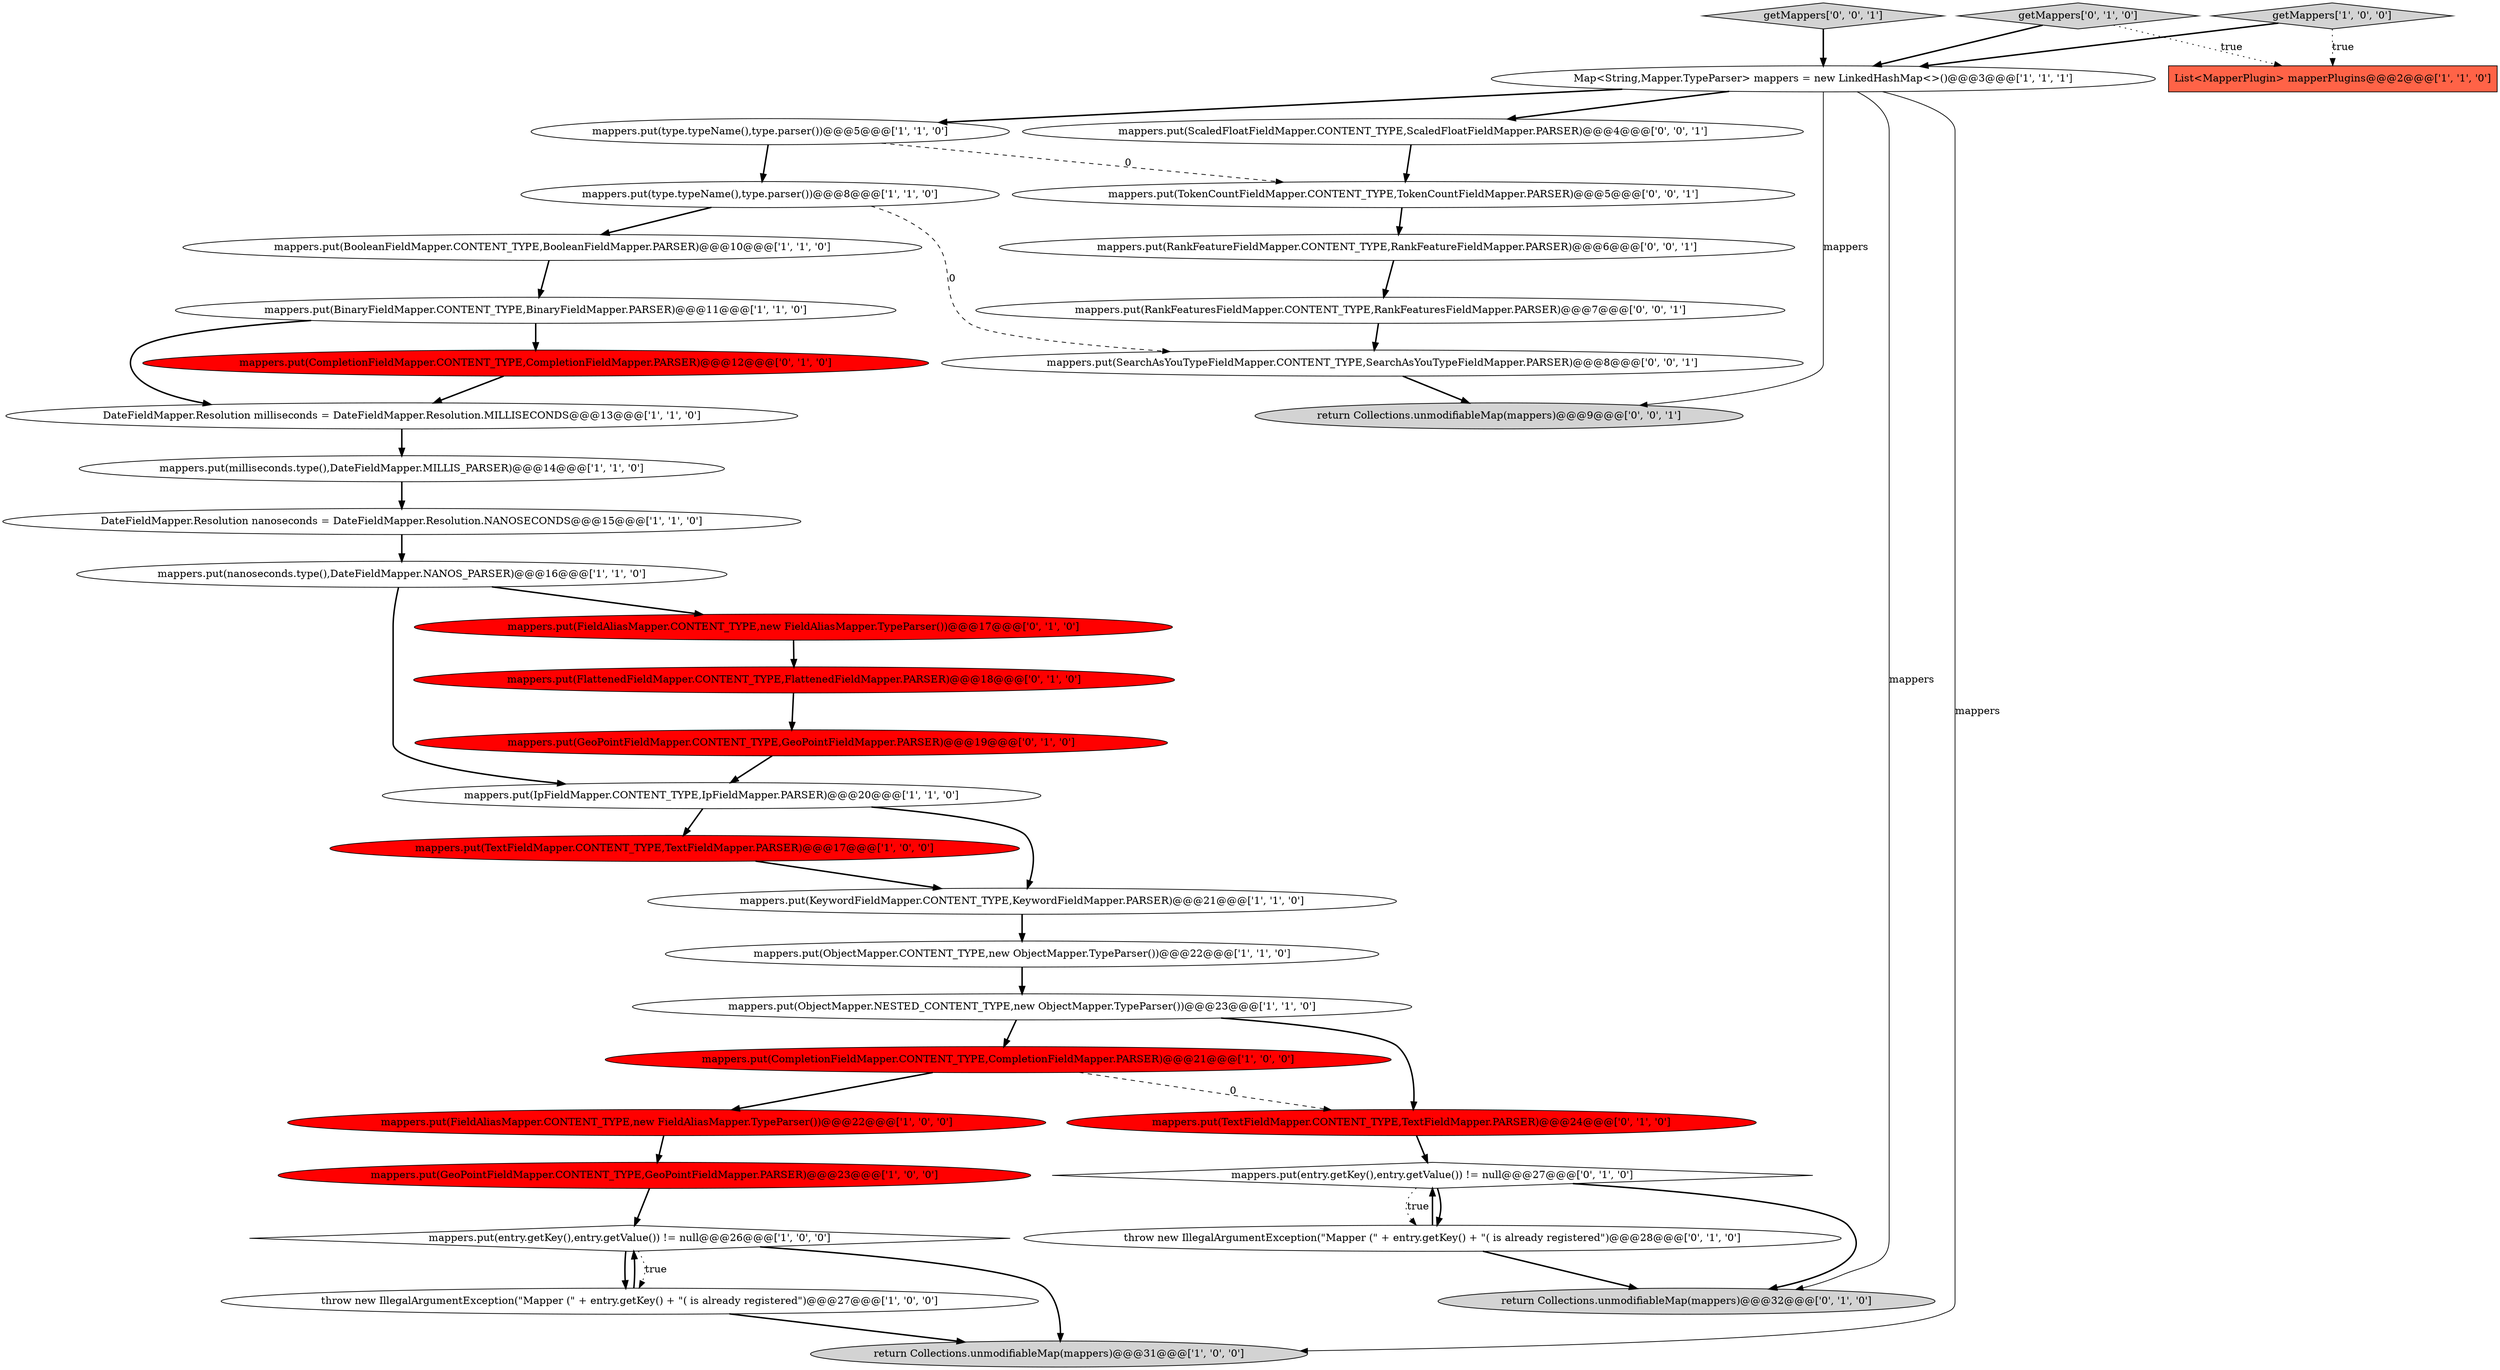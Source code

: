 digraph {
1 [style = filled, label = "mappers.put(type.typeName(),type.parser())@@@5@@@['1', '1', '0']", fillcolor = white, shape = ellipse image = "AAA0AAABBB1BBB"];
11 [style = filled, label = "throw new IllegalArgumentException(\"Mapper (\" + entry.getKey() + \"( is already registered\")@@@27@@@['1', '0', '0']", fillcolor = white, shape = ellipse image = "AAA0AAABBB1BBB"];
25 [style = filled, label = "mappers.put(entry.getKey(),entry.getValue()) != null@@@27@@@['0', '1', '0']", fillcolor = white, shape = diamond image = "AAA0AAABBB2BBB"];
9 [style = filled, label = "mappers.put(type.typeName(),type.parser())@@@8@@@['1', '1', '0']", fillcolor = white, shape = ellipse image = "AAA0AAABBB1BBB"];
0 [style = filled, label = "mappers.put(BinaryFieldMapper.CONTENT_TYPE,BinaryFieldMapper.PARSER)@@@11@@@['1', '1', '0']", fillcolor = white, shape = ellipse image = "AAA0AAABBB1BBB"];
18 [style = filled, label = "mappers.put(TextFieldMapper.CONTENT_TYPE,TextFieldMapper.PARSER)@@@17@@@['1', '0', '0']", fillcolor = red, shape = ellipse image = "AAA1AAABBB1BBB"];
22 [style = filled, label = "mappers.put(FieldAliasMapper.CONTENT_TYPE,new FieldAliasMapper.TypeParser())@@@17@@@['0', '1', '0']", fillcolor = red, shape = ellipse image = "AAA1AAABBB2BBB"];
15 [style = filled, label = "mappers.put(IpFieldMapper.CONTENT_TYPE,IpFieldMapper.PARSER)@@@20@@@['1', '1', '0']", fillcolor = white, shape = ellipse image = "AAA0AAABBB1BBB"];
37 [style = filled, label = "mappers.put(SearchAsYouTypeFieldMapper.CONTENT_TYPE,SearchAsYouTypeFieldMapper.PARSER)@@@8@@@['0', '0', '1']", fillcolor = white, shape = ellipse image = "AAA0AAABBB3BBB"];
19 [style = filled, label = "mappers.put(FieldAliasMapper.CONTENT_TYPE,new FieldAliasMapper.TypeParser())@@@22@@@['1', '0', '0']", fillcolor = red, shape = ellipse image = "AAA1AAABBB1BBB"];
26 [style = filled, label = "mappers.put(CompletionFieldMapper.CONTENT_TYPE,CompletionFieldMapper.PARSER)@@@12@@@['0', '1', '0']", fillcolor = red, shape = ellipse image = "AAA1AAABBB2BBB"];
10 [style = filled, label = "mappers.put(KeywordFieldMapper.CONTENT_TYPE,KeywordFieldMapper.PARSER)@@@21@@@['1', '1', '0']", fillcolor = white, shape = ellipse image = "AAA0AAABBB1BBB"];
13 [style = filled, label = "mappers.put(nanoseconds.type(),DateFieldMapper.NANOS_PARSER)@@@16@@@['1', '1', '0']", fillcolor = white, shape = ellipse image = "AAA0AAABBB1BBB"];
14 [style = filled, label = "mappers.put(CompletionFieldMapper.CONTENT_TYPE,CompletionFieldMapper.PARSER)@@@21@@@['1', '0', '0']", fillcolor = red, shape = ellipse image = "AAA1AAABBB1BBB"];
28 [style = filled, label = "mappers.put(GeoPointFieldMapper.CONTENT_TYPE,GeoPointFieldMapper.PARSER)@@@19@@@['0', '1', '0']", fillcolor = red, shape = ellipse image = "AAA1AAABBB2BBB"];
17 [style = filled, label = "mappers.put(ObjectMapper.NESTED_CONTENT_TYPE,new ObjectMapper.TypeParser())@@@23@@@['1', '1', '0']", fillcolor = white, shape = ellipse image = "AAA0AAABBB1BBB"];
8 [style = filled, label = "getMappers['1', '0', '0']", fillcolor = lightgray, shape = diamond image = "AAA0AAABBB1BBB"];
27 [style = filled, label = "getMappers['0', '1', '0']", fillcolor = lightgray, shape = diamond image = "AAA0AAABBB2BBB"];
32 [style = filled, label = "mappers.put(RankFeaturesFieldMapper.CONTENT_TYPE,RankFeaturesFieldMapper.PARSER)@@@7@@@['0', '0', '1']", fillcolor = white, shape = ellipse image = "AAA0AAABBB3BBB"];
23 [style = filled, label = "return Collections.unmodifiableMap(mappers)@@@32@@@['0', '1', '0']", fillcolor = lightgray, shape = ellipse image = "AAA0AAABBB2BBB"];
4 [style = filled, label = "mappers.put(entry.getKey(),entry.getValue()) != null@@@26@@@['1', '0', '0']", fillcolor = white, shape = diamond image = "AAA0AAABBB1BBB"];
21 [style = filled, label = "mappers.put(GeoPointFieldMapper.CONTENT_TYPE,GeoPointFieldMapper.PARSER)@@@23@@@['1', '0', '0']", fillcolor = red, shape = ellipse image = "AAA1AAABBB1BBB"];
35 [style = filled, label = "mappers.put(TokenCountFieldMapper.CONTENT_TYPE,TokenCountFieldMapper.PARSER)@@@5@@@['0', '0', '1']", fillcolor = white, shape = ellipse image = "AAA0AAABBB3BBB"];
34 [style = filled, label = "return Collections.unmodifiableMap(mappers)@@@9@@@['0', '0', '1']", fillcolor = lightgray, shape = ellipse image = "AAA0AAABBB3BBB"];
33 [style = filled, label = "getMappers['0', '0', '1']", fillcolor = lightgray, shape = diamond image = "AAA0AAABBB3BBB"];
12 [style = filled, label = "mappers.put(milliseconds.type(),DateFieldMapper.MILLIS_PARSER)@@@14@@@['1', '1', '0']", fillcolor = white, shape = ellipse image = "AAA0AAABBB1BBB"];
36 [style = filled, label = "mappers.put(RankFeatureFieldMapper.CONTENT_TYPE,RankFeatureFieldMapper.PARSER)@@@6@@@['0', '0', '1']", fillcolor = white, shape = ellipse image = "AAA0AAABBB3BBB"];
7 [style = filled, label = "mappers.put(ObjectMapper.CONTENT_TYPE,new ObjectMapper.TypeParser())@@@22@@@['1', '1', '0']", fillcolor = white, shape = ellipse image = "AAA0AAABBB1BBB"];
6 [style = filled, label = "return Collections.unmodifiableMap(mappers)@@@31@@@['1', '0', '0']", fillcolor = lightgray, shape = ellipse image = "AAA0AAABBB1BBB"];
24 [style = filled, label = "mappers.put(TextFieldMapper.CONTENT_TYPE,TextFieldMapper.PARSER)@@@24@@@['0', '1', '0']", fillcolor = red, shape = ellipse image = "AAA1AAABBB2BBB"];
5 [style = filled, label = "mappers.put(BooleanFieldMapper.CONTENT_TYPE,BooleanFieldMapper.PARSER)@@@10@@@['1', '1', '0']", fillcolor = white, shape = ellipse image = "AAA0AAABBB1BBB"];
3 [style = filled, label = "Map<String,Mapper.TypeParser> mappers = new LinkedHashMap<>()@@@3@@@['1', '1', '1']", fillcolor = white, shape = ellipse image = "AAA0AAABBB1BBB"];
2 [style = filled, label = "List<MapperPlugin> mapperPlugins@@@2@@@['1', '1', '0']", fillcolor = tomato, shape = box image = "AAA0AAABBB1BBB"];
20 [style = filled, label = "DateFieldMapper.Resolution nanoseconds = DateFieldMapper.Resolution.NANOSECONDS@@@15@@@['1', '1', '0']", fillcolor = white, shape = ellipse image = "AAA0AAABBB1BBB"];
31 [style = filled, label = "mappers.put(ScaledFloatFieldMapper.CONTENT_TYPE,ScaledFloatFieldMapper.PARSER)@@@4@@@['0', '0', '1']", fillcolor = white, shape = ellipse image = "AAA0AAABBB3BBB"];
30 [style = filled, label = "mappers.put(FlattenedFieldMapper.CONTENT_TYPE,FlattenedFieldMapper.PARSER)@@@18@@@['0', '1', '0']", fillcolor = red, shape = ellipse image = "AAA1AAABBB2BBB"];
16 [style = filled, label = "DateFieldMapper.Resolution milliseconds = DateFieldMapper.Resolution.MILLISECONDS@@@13@@@['1', '1', '0']", fillcolor = white, shape = ellipse image = "AAA0AAABBB1BBB"];
29 [style = filled, label = "throw new IllegalArgumentException(\"Mapper (\" + entry.getKey() + \"( is already registered\")@@@28@@@['0', '1', '0']", fillcolor = white, shape = ellipse image = "AAA0AAABBB2BBB"];
14->24 [style = dashed, label="0"];
0->16 [style = bold, label=""];
15->10 [style = bold, label=""];
20->13 [style = bold, label=""];
7->17 [style = bold, label=""];
0->26 [style = bold, label=""];
28->15 [style = bold, label=""];
32->37 [style = bold, label=""];
3->1 [style = bold, label=""];
33->3 [style = bold, label=""];
3->23 [style = solid, label="mappers"];
1->35 [style = dashed, label="0"];
4->6 [style = bold, label=""];
25->23 [style = bold, label=""];
3->31 [style = bold, label=""];
8->2 [style = dotted, label="true"];
11->6 [style = bold, label=""];
11->4 [style = bold, label=""];
8->3 [style = bold, label=""];
27->3 [style = bold, label=""];
12->20 [style = bold, label=""];
4->11 [style = dotted, label="true"];
29->25 [style = bold, label=""];
36->32 [style = bold, label=""];
14->19 [style = bold, label=""];
3->6 [style = solid, label="mappers"];
27->2 [style = dotted, label="true"];
29->23 [style = bold, label=""];
25->29 [style = bold, label=""];
25->29 [style = dotted, label="true"];
15->18 [style = bold, label=""];
10->7 [style = bold, label=""];
22->30 [style = bold, label=""];
1->9 [style = bold, label=""];
9->37 [style = dashed, label="0"];
26->16 [style = bold, label=""];
17->24 [style = bold, label=""];
3->34 [style = solid, label="mappers"];
30->28 [style = bold, label=""];
31->35 [style = bold, label=""];
18->10 [style = bold, label=""];
5->0 [style = bold, label=""];
17->14 [style = bold, label=""];
24->25 [style = bold, label=""];
37->34 [style = bold, label=""];
9->5 [style = bold, label=""];
13->15 [style = bold, label=""];
13->22 [style = bold, label=""];
35->36 [style = bold, label=""];
4->11 [style = bold, label=""];
16->12 [style = bold, label=""];
21->4 [style = bold, label=""];
19->21 [style = bold, label=""];
}
